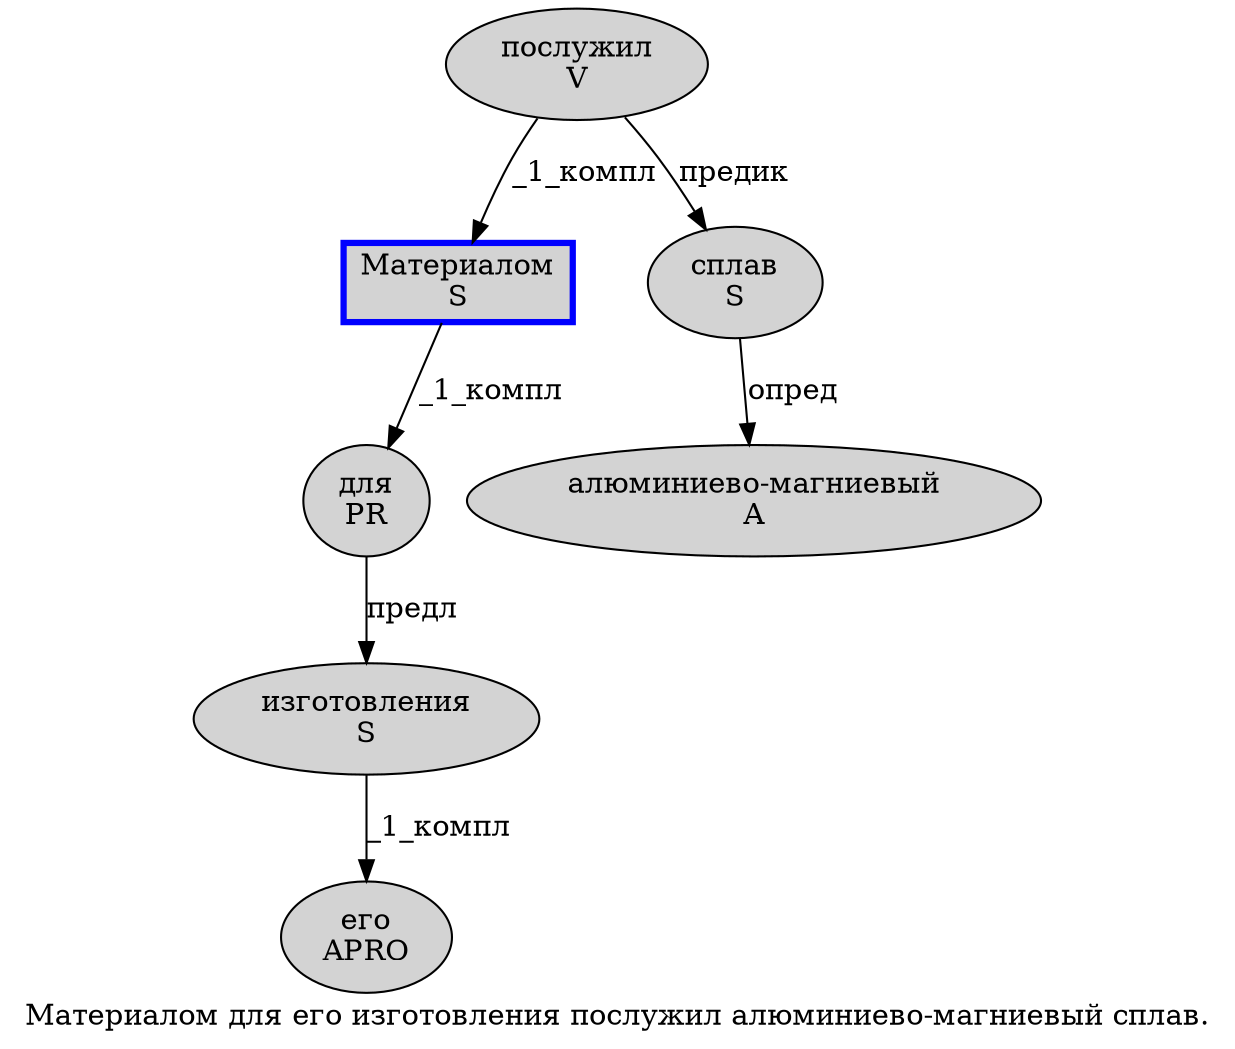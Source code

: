 digraph SENTENCE_690 {
	graph [label="Материалом для его изготовления послужил алюминиево-магниевый сплав."]
	node [style=filled]
		0 [label="Материалом
S" color=blue fillcolor=lightgray penwidth=3 shape=box]
		1 [label="для
PR" color="" fillcolor=lightgray penwidth=1 shape=ellipse]
		2 [label="его
APRO" color="" fillcolor=lightgray penwidth=1 shape=ellipse]
		3 [label="изготовления
S" color="" fillcolor=lightgray penwidth=1 shape=ellipse]
		4 [label="послужил
V" color="" fillcolor=lightgray penwidth=1 shape=ellipse]
		5 [label="алюминиево-магниевый
A" color="" fillcolor=lightgray penwidth=1 shape=ellipse]
		6 [label="сплав
S" color="" fillcolor=lightgray penwidth=1 shape=ellipse]
			6 -> 5 [label="опред"]
			0 -> 1 [label="_1_компл"]
			3 -> 2 [label="_1_компл"]
			4 -> 0 [label="_1_компл"]
			4 -> 6 [label="предик"]
			1 -> 3 [label="предл"]
}